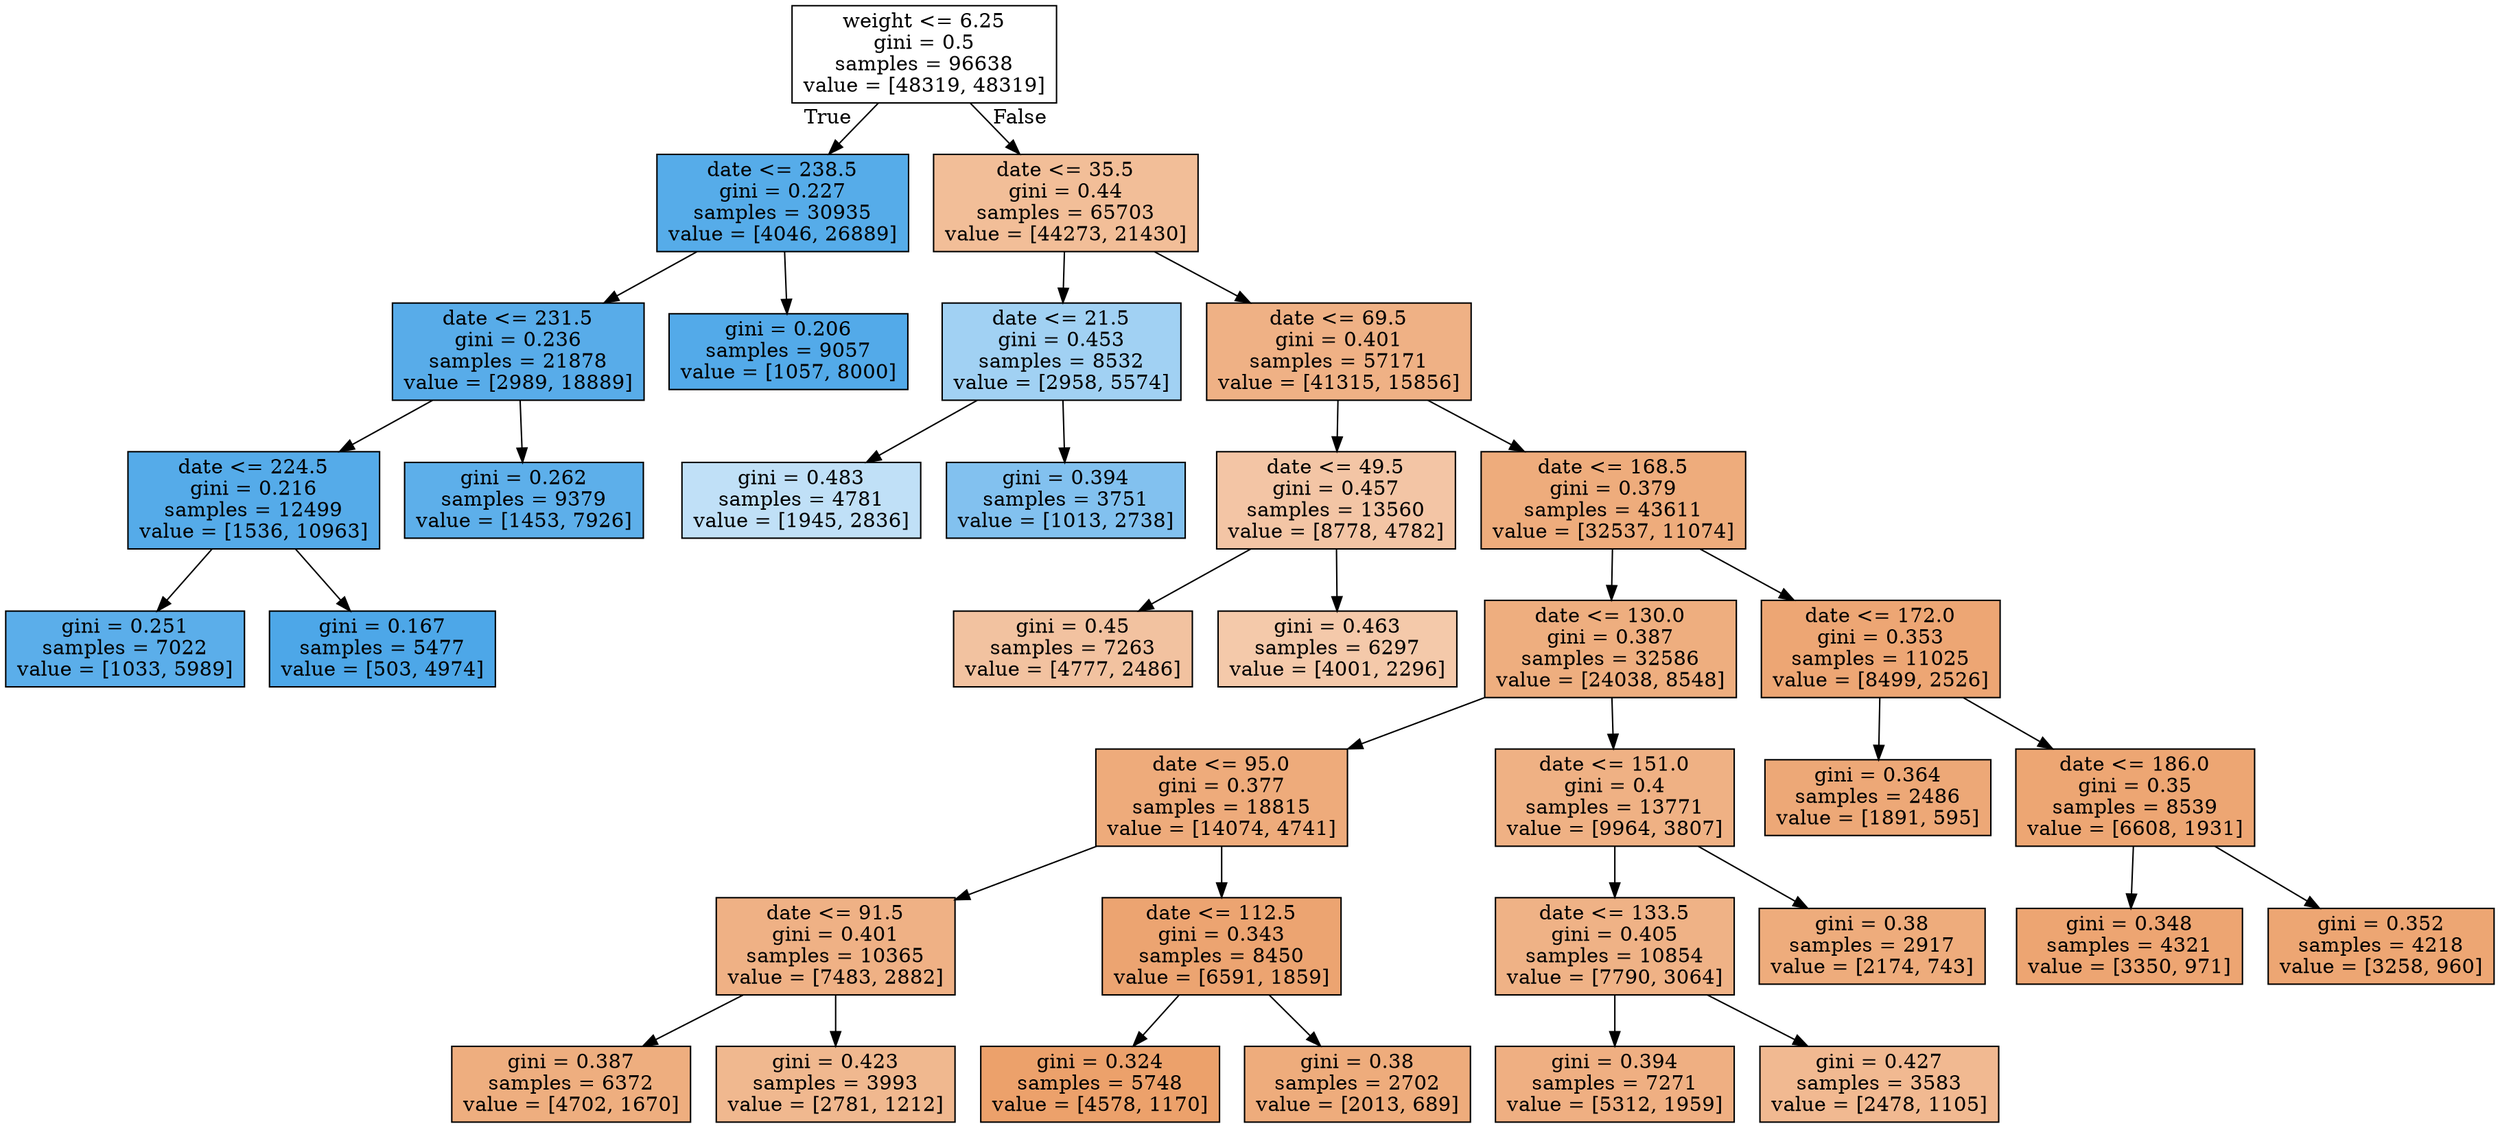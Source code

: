 digraph Tree {
node [shape=box, style="filled", color="black"] ;
0 [label="weight <= 6.25\ngini = 0.5\nsamples = 96638\nvalue = [48319, 48319]", fillcolor="#e5813900"] ;
1 [label="date <= 238.5\ngini = 0.227\nsamples = 30935\nvalue = [4046, 26889]", fillcolor="#399de5d9"] ;
0 -> 1 [labeldistance=2.5, labelangle=45, headlabel="True"] ;
2 [label="date <= 231.5\ngini = 0.236\nsamples = 21878\nvalue = [2989, 18889]", fillcolor="#399de5d7"] ;
1 -> 2 ;
3 [label="date <= 224.5\ngini = 0.216\nsamples = 12499\nvalue = [1536, 10963]", fillcolor="#399de5db"] ;
2 -> 3 ;
4 [label="gini = 0.251\nsamples = 7022\nvalue = [1033, 5989]", fillcolor="#399de5d3"] ;
3 -> 4 ;
5 [label="gini = 0.167\nsamples = 5477\nvalue = [503, 4974]", fillcolor="#399de5e5"] ;
3 -> 5 ;
6 [label="gini = 0.262\nsamples = 9379\nvalue = [1453, 7926]", fillcolor="#399de5d0"] ;
2 -> 6 ;
7 [label="gini = 0.206\nsamples = 9057\nvalue = [1057, 8000]", fillcolor="#399de5dd"] ;
1 -> 7 ;
8 [label="date <= 35.5\ngini = 0.44\nsamples = 65703\nvalue = [44273, 21430]", fillcolor="#e5813984"] ;
0 -> 8 [labeldistance=2.5, labelangle=-45, headlabel="False"] ;
9 [label="date <= 21.5\ngini = 0.453\nsamples = 8532\nvalue = [2958, 5574]", fillcolor="#399de578"] ;
8 -> 9 ;
10 [label="gini = 0.483\nsamples = 4781\nvalue = [1945, 2836]", fillcolor="#399de550"] ;
9 -> 10 ;
11 [label="gini = 0.394\nsamples = 3751\nvalue = [1013, 2738]", fillcolor="#399de5a1"] ;
9 -> 11 ;
12 [label="date <= 69.5\ngini = 0.401\nsamples = 57171\nvalue = [41315, 15856]", fillcolor="#e581399d"] ;
8 -> 12 ;
13 [label="date <= 49.5\ngini = 0.457\nsamples = 13560\nvalue = [8778, 4782]", fillcolor="#e5813974"] ;
12 -> 13 ;
14 [label="gini = 0.45\nsamples = 7263\nvalue = [4777, 2486]", fillcolor="#e581397a"] ;
13 -> 14 ;
15 [label="gini = 0.463\nsamples = 6297\nvalue = [4001, 2296]", fillcolor="#e581396d"] ;
13 -> 15 ;
16 [label="date <= 168.5\ngini = 0.379\nsamples = 43611\nvalue = [32537, 11074]", fillcolor="#e58139a8"] ;
12 -> 16 ;
17 [label="date <= 130.0\ngini = 0.387\nsamples = 32586\nvalue = [24038, 8548]", fillcolor="#e58139a4"] ;
16 -> 17 ;
18 [label="date <= 95.0\ngini = 0.377\nsamples = 18815\nvalue = [14074, 4741]", fillcolor="#e58139a9"] ;
17 -> 18 ;
19 [label="date <= 91.5\ngini = 0.401\nsamples = 10365\nvalue = [7483, 2882]", fillcolor="#e581399d"] ;
18 -> 19 ;
20 [label="gini = 0.387\nsamples = 6372\nvalue = [4702, 1670]", fillcolor="#e58139a4"] ;
19 -> 20 ;
21 [label="gini = 0.423\nsamples = 3993\nvalue = [2781, 1212]", fillcolor="#e5813990"] ;
19 -> 21 ;
22 [label="date <= 112.5\ngini = 0.343\nsamples = 8450\nvalue = [6591, 1859]", fillcolor="#e58139b7"] ;
18 -> 22 ;
23 [label="gini = 0.324\nsamples = 5748\nvalue = [4578, 1170]", fillcolor="#e58139be"] ;
22 -> 23 ;
24 [label="gini = 0.38\nsamples = 2702\nvalue = [2013, 689]", fillcolor="#e58139a8"] ;
22 -> 24 ;
25 [label="date <= 151.0\ngini = 0.4\nsamples = 13771\nvalue = [9964, 3807]", fillcolor="#e581399e"] ;
17 -> 25 ;
26 [label="date <= 133.5\ngini = 0.405\nsamples = 10854\nvalue = [7790, 3064]", fillcolor="#e581399b"] ;
25 -> 26 ;
27 [label="gini = 0.394\nsamples = 7271\nvalue = [5312, 1959]", fillcolor="#e58139a1"] ;
26 -> 27 ;
28 [label="gini = 0.427\nsamples = 3583\nvalue = [2478, 1105]", fillcolor="#e581398d"] ;
26 -> 28 ;
29 [label="gini = 0.38\nsamples = 2917\nvalue = [2174, 743]", fillcolor="#e58139a8"] ;
25 -> 29 ;
30 [label="date <= 172.0\ngini = 0.353\nsamples = 11025\nvalue = [8499, 2526]", fillcolor="#e58139b3"] ;
16 -> 30 ;
31 [label="gini = 0.364\nsamples = 2486\nvalue = [1891, 595]", fillcolor="#e58139af"] ;
30 -> 31 ;
32 [label="date <= 186.0\ngini = 0.35\nsamples = 8539\nvalue = [6608, 1931]", fillcolor="#e58139b4"] ;
30 -> 32 ;
33 [label="gini = 0.348\nsamples = 4321\nvalue = [3350, 971]", fillcolor="#e58139b5"] ;
32 -> 33 ;
34 [label="gini = 0.352\nsamples = 4218\nvalue = [3258, 960]", fillcolor="#e58139b4"] ;
32 -> 34 ;
}
